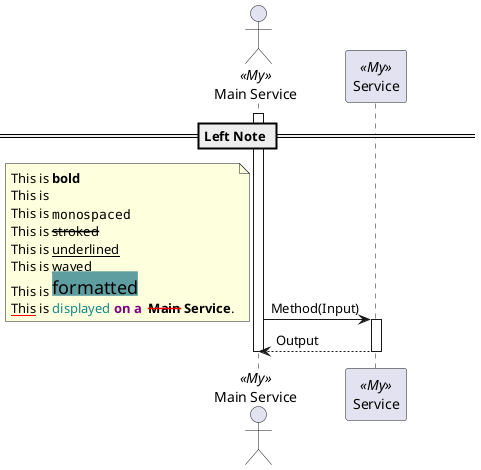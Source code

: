 @startuml left-note

== Left Note ==

actor "Main Service" as MainService <<My>>
participant "Service" as Service <<My>>

activate MainService
MainService -> Service ++: Method(Input)
    note left: this is a note
    note left
    This is **bold**
    This is
    This is ""monospaced""
    This is --stroked--
    This is __underlined__
    This is ~~waved~~
    This is <back:cadetblue><size:18>formatted</size></back>
    <u:red>This</u> is <color #118888>displayed</color> **<color purple>on a </color> <s:red>Main</strike> Service**.
    end note
Service --> MainService --: Output

deactivate MainService

@enduml
